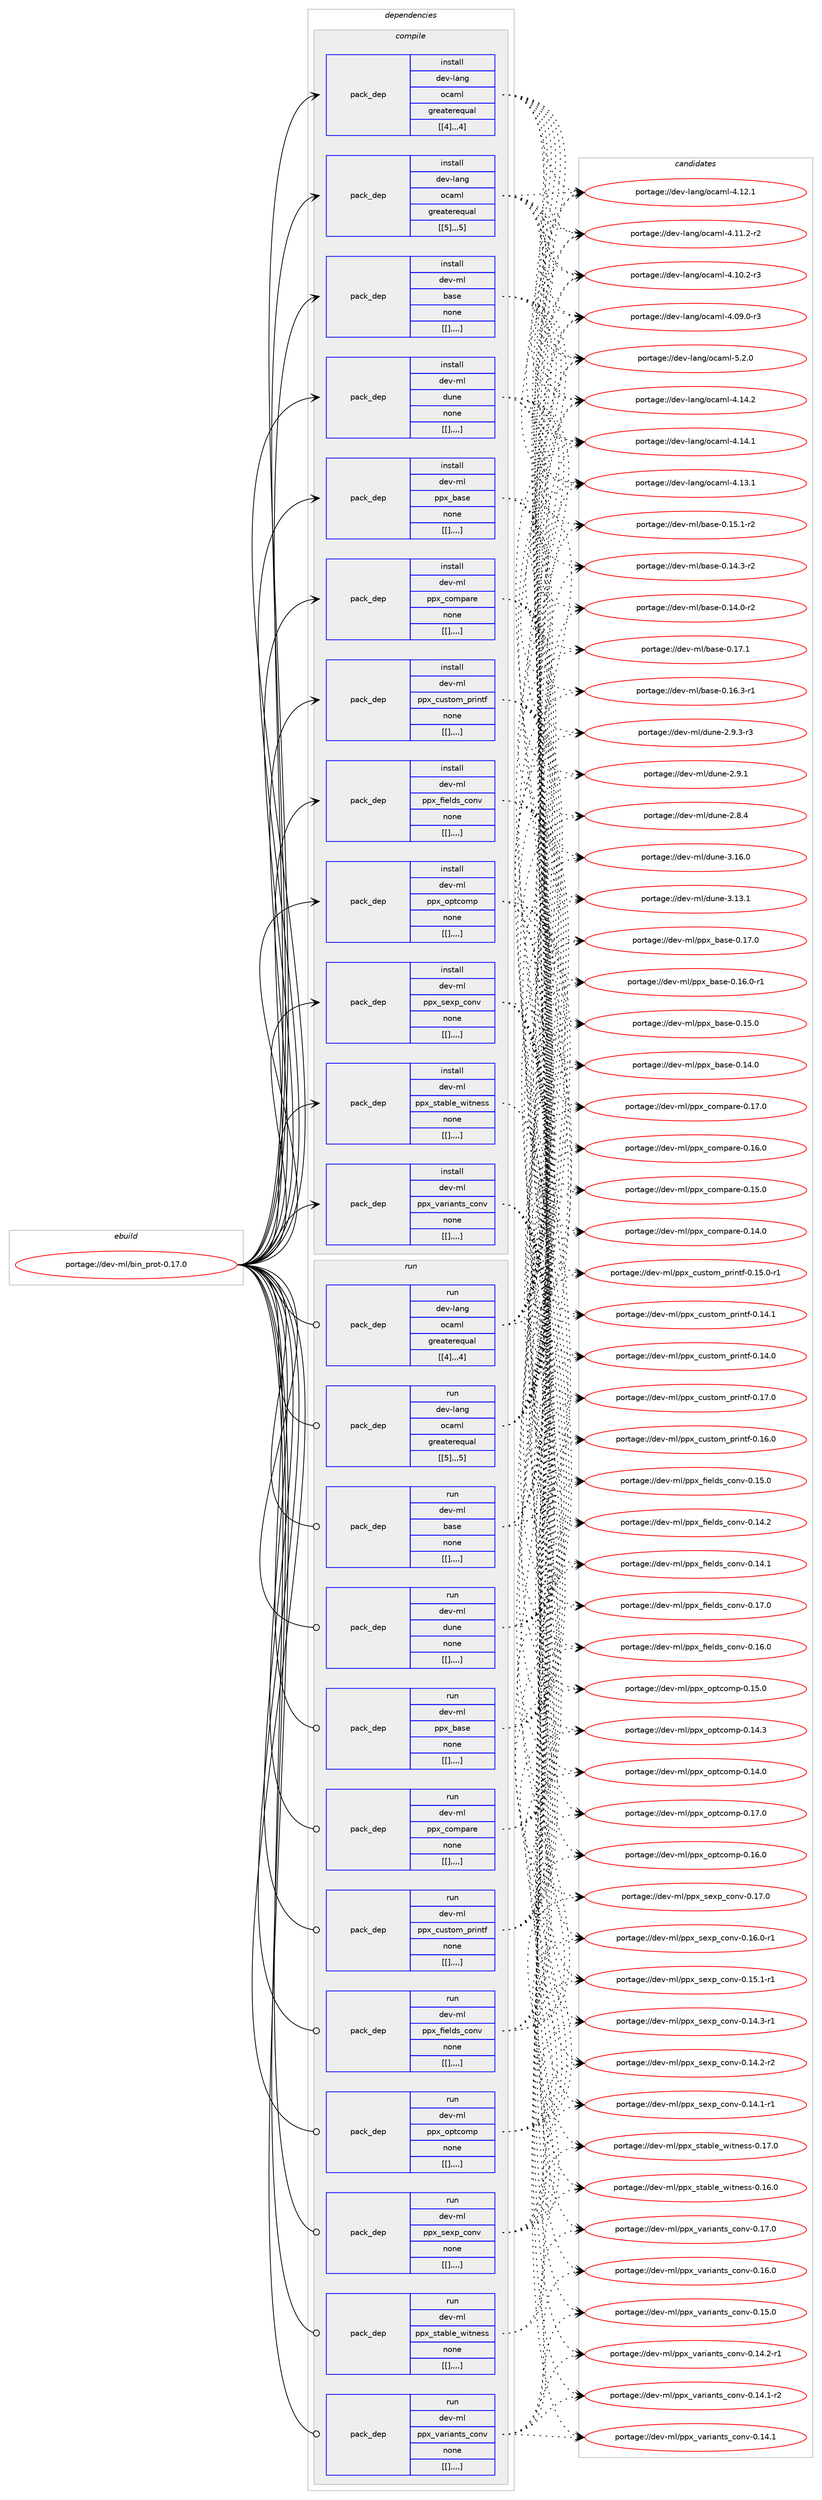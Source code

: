 digraph prolog {

# *************
# Graph options
# *************

newrank=true;
concentrate=true;
compound=true;
graph [rankdir=LR,fontname=Helvetica,fontsize=10,ranksep=1.5];#, ranksep=2.5, nodesep=0.2];
edge  [arrowhead=vee];
node  [fontname=Helvetica,fontsize=10];

# **********
# The ebuild
# **********

subgraph cluster_leftcol {
color=gray;
label=<<i>ebuild</i>>;
id [label="portage://dev-ml/bin_prot-0.17.0", color=red, width=4, href="../dev-ml/bin_prot-0.17.0.svg"];
}

# ****************
# The dependencies
# ****************

subgraph cluster_midcol {
color=gray;
label=<<i>dependencies</i>>;
subgraph cluster_compile {
fillcolor="#eeeeee";
style=filled;
label=<<i>compile</i>>;
subgraph pack87660 {
dependency118560 [label=<<TABLE BORDER="0" CELLBORDER="1" CELLSPACING="0" CELLPADDING="4" WIDTH="220"><TR><TD ROWSPAN="6" CELLPADDING="30">pack_dep</TD></TR><TR><TD WIDTH="110">install</TD></TR><TR><TD>dev-lang</TD></TR><TR><TD>ocaml</TD></TR><TR><TD>greaterequal</TD></TR><TR><TD>[[4],,,4]</TD></TR></TABLE>>, shape=none, color=blue];
}
id:e -> dependency118560:w [weight=20,style="solid",arrowhead="vee"];
subgraph pack87661 {
dependency118561 [label=<<TABLE BORDER="0" CELLBORDER="1" CELLSPACING="0" CELLPADDING="4" WIDTH="220"><TR><TD ROWSPAN="6" CELLPADDING="30">pack_dep</TD></TR><TR><TD WIDTH="110">install</TD></TR><TR><TD>dev-lang</TD></TR><TR><TD>ocaml</TD></TR><TR><TD>greaterequal</TD></TR><TR><TD>[[5],,,5]</TD></TR></TABLE>>, shape=none, color=blue];
}
id:e -> dependency118561:w [weight=20,style="solid",arrowhead="vee"];
subgraph pack87662 {
dependency118562 [label=<<TABLE BORDER="0" CELLBORDER="1" CELLSPACING="0" CELLPADDING="4" WIDTH="220"><TR><TD ROWSPAN="6" CELLPADDING="30">pack_dep</TD></TR><TR><TD WIDTH="110">install</TD></TR><TR><TD>dev-ml</TD></TR><TR><TD>base</TD></TR><TR><TD>none</TD></TR><TR><TD>[[],,,,]</TD></TR></TABLE>>, shape=none, color=blue];
}
id:e -> dependency118562:w [weight=20,style="solid",arrowhead="vee"];
subgraph pack87663 {
dependency118563 [label=<<TABLE BORDER="0" CELLBORDER="1" CELLSPACING="0" CELLPADDING="4" WIDTH="220"><TR><TD ROWSPAN="6" CELLPADDING="30">pack_dep</TD></TR><TR><TD WIDTH="110">install</TD></TR><TR><TD>dev-ml</TD></TR><TR><TD>dune</TD></TR><TR><TD>none</TD></TR><TR><TD>[[],,,,]</TD></TR></TABLE>>, shape=none, color=blue];
}
id:e -> dependency118563:w [weight=20,style="solid",arrowhead="vee"];
subgraph pack87664 {
dependency118564 [label=<<TABLE BORDER="0" CELLBORDER="1" CELLSPACING="0" CELLPADDING="4" WIDTH="220"><TR><TD ROWSPAN="6" CELLPADDING="30">pack_dep</TD></TR><TR><TD WIDTH="110">install</TD></TR><TR><TD>dev-ml</TD></TR><TR><TD>ppx_base</TD></TR><TR><TD>none</TD></TR><TR><TD>[[],,,,]</TD></TR></TABLE>>, shape=none, color=blue];
}
id:e -> dependency118564:w [weight=20,style="solid",arrowhead="vee"];
subgraph pack87665 {
dependency118565 [label=<<TABLE BORDER="0" CELLBORDER="1" CELLSPACING="0" CELLPADDING="4" WIDTH="220"><TR><TD ROWSPAN="6" CELLPADDING="30">pack_dep</TD></TR><TR><TD WIDTH="110">install</TD></TR><TR><TD>dev-ml</TD></TR><TR><TD>ppx_compare</TD></TR><TR><TD>none</TD></TR><TR><TD>[[],,,,]</TD></TR></TABLE>>, shape=none, color=blue];
}
id:e -> dependency118565:w [weight=20,style="solid",arrowhead="vee"];
subgraph pack87666 {
dependency118566 [label=<<TABLE BORDER="0" CELLBORDER="1" CELLSPACING="0" CELLPADDING="4" WIDTH="220"><TR><TD ROWSPAN="6" CELLPADDING="30">pack_dep</TD></TR><TR><TD WIDTH="110">install</TD></TR><TR><TD>dev-ml</TD></TR><TR><TD>ppx_custom_printf</TD></TR><TR><TD>none</TD></TR><TR><TD>[[],,,,]</TD></TR></TABLE>>, shape=none, color=blue];
}
id:e -> dependency118566:w [weight=20,style="solid",arrowhead="vee"];
subgraph pack87667 {
dependency118567 [label=<<TABLE BORDER="0" CELLBORDER="1" CELLSPACING="0" CELLPADDING="4" WIDTH="220"><TR><TD ROWSPAN="6" CELLPADDING="30">pack_dep</TD></TR><TR><TD WIDTH="110">install</TD></TR><TR><TD>dev-ml</TD></TR><TR><TD>ppx_fields_conv</TD></TR><TR><TD>none</TD></TR><TR><TD>[[],,,,]</TD></TR></TABLE>>, shape=none, color=blue];
}
id:e -> dependency118567:w [weight=20,style="solid",arrowhead="vee"];
subgraph pack87668 {
dependency118568 [label=<<TABLE BORDER="0" CELLBORDER="1" CELLSPACING="0" CELLPADDING="4" WIDTH="220"><TR><TD ROWSPAN="6" CELLPADDING="30">pack_dep</TD></TR><TR><TD WIDTH="110">install</TD></TR><TR><TD>dev-ml</TD></TR><TR><TD>ppx_optcomp</TD></TR><TR><TD>none</TD></TR><TR><TD>[[],,,,]</TD></TR></TABLE>>, shape=none, color=blue];
}
id:e -> dependency118568:w [weight=20,style="solid",arrowhead="vee"];
subgraph pack87669 {
dependency118569 [label=<<TABLE BORDER="0" CELLBORDER="1" CELLSPACING="0" CELLPADDING="4" WIDTH="220"><TR><TD ROWSPAN="6" CELLPADDING="30">pack_dep</TD></TR><TR><TD WIDTH="110">install</TD></TR><TR><TD>dev-ml</TD></TR><TR><TD>ppx_sexp_conv</TD></TR><TR><TD>none</TD></TR><TR><TD>[[],,,,]</TD></TR></TABLE>>, shape=none, color=blue];
}
id:e -> dependency118569:w [weight=20,style="solid",arrowhead="vee"];
subgraph pack87670 {
dependency118570 [label=<<TABLE BORDER="0" CELLBORDER="1" CELLSPACING="0" CELLPADDING="4" WIDTH="220"><TR><TD ROWSPAN="6" CELLPADDING="30">pack_dep</TD></TR><TR><TD WIDTH="110">install</TD></TR><TR><TD>dev-ml</TD></TR><TR><TD>ppx_stable_witness</TD></TR><TR><TD>none</TD></TR><TR><TD>[[],,,,]</TD></TR></TABLE>>, shape=none, color=blue];
}
id:e -> dependency118570:w [weight=20,style="solid",arrowhead="vee"];
subgraph pack87671 {
dependency118571 [label=<<TABLE BORDER="0" CELLBORDER="1" CELLSPACING="0" CELLPADDING="4" WIDTH="220"><TR><TD ROWSPAN="6" CELLPADDING="30">pack_dep</TD></TR><TR><TD WIDTH="110">install</TD></TR><TR><TD>dev-ml</TD></TR><TR><TD>ppx_variants_conv</TD></TR><TR><TD>none</TD></TR><TR><TD>[[],,,,]</TD></TR></TABLE>>, shape=none, color=blue];
}
id:e -> dependency118571:w [weight=20,style="solid",arrowhead="vee"];
}
subgraph cluster_compileandrun {
fillcolor="#eeeeee";
style=filled;
label=<<i>compile and run</i>>;
}
subgraph cluster_run {
fillcolor="#eeeeee";
style=filled;
label=<<i>run</i>>;
subgraph pack87672 {
dependency118572 [label=<<TABLE BORDER="0" CELLBORDER="1" CELLSPACING="0" CELLPADDING="4" WIDTH="220"><TR><TD ROWSPAN="6" CELLPADDING="30">pack_dep</TD></TR><TR><TD WIDTH="110">run</TD></TR><TR><TD>dev-lang</TD></TR><TR><TD>ocaml</TD></TR><TR><TD>greaterequal</TD></TR><TR><TD>[[4],,,4]</TD></TR></TABLE>>, shape=none, color=blue];
}
id:e -> dependency118572:w [weight=20,style="solid",arrowhead="odot"];
subgraph pack87673 {
dependency118573 [label=<<TABLE BORDER="0" CELLBORDER="1" CELLSPACING="0" CELLPADDING="4" WIDTH="220"><TR><TD ROWSPAN="6" CELLPADDING="30">pack_dep</TD></TR><TR><TD WIDTH="110">run</TD></TR><TR><TD>dev-lang</TD></TR><TR><TD>ocaml</TD></TR><TR><TD>greaterequal</TD></TR><TR><TD>[[5],,,5]</TD></TR></TABLE>>, shape=none, color=blue];
}
id:e -> dependency118573:w [weight=20,style="solid",arrowhead="odot"];
subgraph pack87674 {
dependency118574 [label=<<TABLE BORDER="0" CELLBORDER="1" CELLSPACING="0" CELLPADDING="4" WIDTH="220"><TR><TD ROWSPAN="6" CELLPADDING="30">pack_dep</TD></TR><TR><TD WIDTH="110">run</TD></TR><TR><TD>dev-ml</TD></TR><TR><TD>base</TD></TR><TR><TD>none</TD></TR><TR><TD>[[],,,,]</TD></TR></TABLE>>, shape=none, color=blue];
}
id:e -> dependency118574:w [weight=20,style="solid",arrowhead="odot"];
subgraph pack87675 {
dependency118575 [label=<<TABLE BORDER="0" CELLBORDER="1" CELLSPACING="0" CELLPADDING="4" WIDTH="220"><TR><TD ROWSPAN="6" CELLPADDING="30">pack_dep</TD></TR><TR><TD WIDTH="110">run</TD></TR><TR><TD>dev-ml</TD></TR><TR><TD>dune</TD></TR><TR><TD>none</TD></TR><TR><TD>[[],,,,]</TD></TR></TABLE>>, shape=none, color=blue];
}
id:e -> dependency118575:w [weight=20,style="solid",arrowhead="odot"];
subgraph pack87676 {
dependency118576 [label=<<TABLE BORDER="0" CELLBORDER="1" CELLSPACING="0" CELLPADDING="4" WIDTH="220"><TR><TD ROWSPAN="6" CELLPADDING="30">pack_dep</TD></TR><TR><TD WIDTH="110">run</TD></TR><TR><TD>dev-ml</TD></TR><TR><TD>ppx_base</TD></TR><TR><TD>none</TD></TR><TR><TD>[[],,,,]</TD></TR></TABLE>>, shape=none, color=blue];
}
id:e -> dependency118576:w [weight=20,style="solid",arrowhead="odot"];
subgraph pack87677 {
dependency118577 [label=<<TABLE BORDER="0" CELLBORDER="1" CELLSPACING="0" CELLPADDING="4" WIDTH="220"><TR><TD ROWSPAN="6" CELLPADDING="30">pack_dep</TD></TR><TR><TD WIDTH="110">run</TD></TR><TR><TD>dev-ml</TD></TR><TR><TD>ppx_compare</TD></TR><TR><TD>none</TD></TR><TR><TD>[[],,,,]</TD></TR></TABLE>>, shape=none, color=blue];
}
id:e -> dependency118577:w [weight=20,style="solid",arrowhead="odot"];
subgraph pack87678 {
dependency118578 [label=<<TABLE BORDER="0" CELLBORDER="1" CELLSPACING="0" CELLPADDING="4" WIDTH="220"><TR><TD ROWSPAN="6" CELLPADDING="30">pack_dep</TD></TR><TR><TD WIDTH="110">run</TD></TR><TR><TD>dev-ml</TD></TR><TR><TD>ppx_custom_printf</TD></TR><TR><TD>none</TD></TR><TR><TD>[[],,,,]</TD></TR></TABLE>>, shape=none, color=blue];
}
id:e -> dependency118578:w [weight=20,style="solid",arrowhead="odot"];
subgraph pack87679 {
dependency118579 [label=<<TABLE BORDER="0" CELLBORDER="1" CELLSPACING="0" CELLPADDING="4" WIDTH="220"><TR><TD ROWSPAN="6" CELLPADDING="30">pack_dep</TD></TR><TR><TD WIDTH="110">run</TD></TR><TR><TD>dev-ml</TD></TR><TR><TD>ppx_fields_conv</TD></TR><TR><TD>none</TD></TR><TR><TD>[[],,,,]</TD></TR></TABLE>>, shape=none, color=blue];
}
id:e -> dependency118579:w [weight=20,style="solid",arrowhead="odot"];
subgraph pack87680 {
dependency118580 [label=<<TABLE BORDER="0" CELLBORDER="1" CELLSPACING="0" CELLPADDING="4" WIDTH="220"><TR><TD ROWSPAN="6" CELLPADDING="30">pack_dep</TD></TR><TR><TD WIDTH="110">run</TD></TR><TR><TD>dev-ml</TD></TR><TR><TD>ppx_optcomp</TD></TR><TR><TD>none</TD></TR><TR><TD>[[],,,,]</TD></TR></TABLE>>, shape=none, color=blue];
}
id:e -> dependency118580:w [weight=20,style="solid",arrowhead="odot"];
subgraph pack87681 {
dependency118581 [label=<<TABLE BORDER="0" CELLBORDER="1" CELLSPACING="0" CELLPADDING="4" WIDTH="220"><TR><TD ROWSPAN="6" CELLPADDING="30">pack_dep</TD></TR><TR><TD WIDTH="110">run</TD></TR><TR><TD>dev-ml</TD></TR><TR><TD>ppx_sexp_conv</TD></TR><TR><TD>none</TD></TR><TR><TD>[[],,,,]</TD></TR></TABLE>>, shape=none, color=blue];
}
id:e -> dependency118581:w [weight=20,style="solid",arrowhead="odot"];
subgraph pack87682 {
dependency118582 [label=<<TABLE BORDER="0" CELLBORDER="1" CELLSPACING="0" CELLPADDING="4" WIDTH="220"><TR><TD ROWSPAN="6" CELLPADDING="30">pack_dep</TD></TR><TR><TD WIDTH="110">run</TD></TR><TR><TD>dev-ml</TD></TR><TR><TD>ppx_stable_witness</TD></TR><TR><TD>none</TD></TR><TR><TD>[[],,,,]</TD></TR></TABLE>>, shape=none, color=blue];
}
id:e -> dependency118582:w [weight=20,style="solid",arrowhead="odot"];
subgraph pack87683 {
dependency118583 [label=<<TABLE BORDER="0" CELLBORDER="1" CELLSPACING="0" CELLPADDING="4" WIDTH="220"><TR><TD ROWSPAN="6" CELLPADDING="30">pack_dep</TD></TR><TR><TD WIDTH="110">run</TD></TR><TR><TD>dev-ml</TD></TR><TR><TD>ppx_variants_conv</TD></TR><TR><TD>none</TD></TR><TR><TD>[[],,,,]</TD></TR></TABLE>>, shape=none, color=blue];
}
id:e -> dependency118583:w [weight=20,style="solid",arrowhead="odot"];
}
}

# **************
# The candidates
# **************

subgraph cluster_choices {
rank=same;
color=gray;
label=<<i>candidates</i>>;

subgraph choice87660 {
color=black;
nodesep=1;
choice1001011184510897110103471119997109108455346504648 [label="portage://dev-lang/ocaml-5.2.0", color=red, width=4,href="../dev-lang/ocaml-5.2.0.svg"];
choice100101118451089711010347111999710910845524649524650 [label="portage://dev-lang/ocaml-4.14.2", color=red, width=4,href="../dev-lang/ocaml-4.14.2.svg"];
choice100101118451089711010347111999710910845524649524649 [label="portage://dev-lang/ocaml-4.14.1", color=red, width=4,href="../dev-lang/ocaml-4.14.1.svg"];
choice100101118451089711010347111999710910845524649514649 [label="portage://dev-lang/ocaml-4.13.1", color=red, width=4,href="../dev-lang/ocaml-4.13.1.svg"];
choice100101118451089711010347111999710910845524649504649 [label="portage://dev-lang/ocaml-4.12.1", color=red, width=4,href="../dev-lang/ocaml-4.12.1.svg"];
choice1001011184510897110103471119997109108455246494946504511450 [label="portage://dev-lang/ocaml-4.11.2-r2", color=red, width=4,href="../dev-lang/ocaml-4.11.2-r2.svg"];
choice1001011184510897110103471119997109108455246494846504511451 [label="portage://dev-lang/ocaml-4.10.2-r3", color=red, width=4,href="../dev-lang/ocaml-4.10.2-r3.svg"];
choice1001011184510897110103471119997109108455246485746484511451 [label="portage://dev-lang/ocaml-4.09.0-r3", color=red, width=4,href="../dev-lang/ocaml-4.09.0-r3.svg"];
dependency118560:e -> choice1001011184510897110103471119997109108455346504648:w [style=dotted,weight="100"];
dependency118560:e -> choice100101118451089711010347111999710910845524649524650:w [style=dotted,weight="100"];
dependency118560:e -> choice100101118451089711010347111999710910845524649524649:w [style=dotted,weight="100"];
dependency118560:e -> choice100101118451089711010347111999710910845524649514649:w [style=dotted,weight="100"];
dependency118560:e -> choice100101118451089711010347111999710910845524649504649:w [style=dotted,weight="100"];
dependency118560:e -> choice1001011184510897110103471119997109108455246494946504511450:w [style=dotted,weight="100"];
dependency118560:e -> choice1001011184510897110103471119997109108455246494846504511451:w [style=dotted,weight="100"];
dependency118560:e -> choice1001011184510897110103471119997109108455246485746484511451:w [style=dotted,weight="100"];
}
subgraph choice87661 {
color=black;
nodesep=1;
choice1001011184510897110103471119997109108455346504648 [label="portage://dev-lang/ocaml-5.2.0", color=red, width=4,href="../dev-lang/ocaml-5.2.0.svg"];
choice100101118451089711010347111999710910845524649524650 [label="portage://dev-lang/ocaml-4.14.2", color=red, width=4,href="../dev-lang/ocaml-4.14.2.svg"];
choice100101118451089711010347111999710910845524649524649 [label="portage://dev-lang/ocaml-4.14.1", color=red, width=4,href="../dev-lang/ocaml-4.14.1.svg"];
choice100101118451089711010347111999710910845524649514649 [label="portage://dev-lang/ocaml-4.13.1", color=red, width=4,href="../dev-lang/ocaml-4.13.1.svg"];
choice100101118451089711010347111999710910845524649504649 [label="portage://dev-lang/ocaml-4.12.1", color=red, width=4,href="../dev-lang/ocaml-4.12.1.svg"];
choice1001011184510897110103471119997109108455246494946504511450 [label="portage://dev-lang/ocaml-4.11.2-r2", color=red, width=4,href="../dev-lang/ocaml-4.11.2-r2.svg"];
choice1001011184510897110103471119997109108455246494846504511451 [label="portage://dev-lang/ocaml-4.10.2-r3", color=red, width=4,href="../dev-lang/ocaml-4.10.2-r3.svg"];
choice1001011184510897110103471119997109108455246485746484511451 [label="portage://dev-lang/ocaml-4.09.0-r3", color=red, width=4,href="../dev-lang/ocaml-4.09.0-r3.svg"];
dependency118561:e -> choice1001011184510897110103471119997109108455346504648:w [style=dotted,weight="100"];
dependency118561:e -> choice100101118451089711010347111999710910845524649524650:w [style=dotted,weight="100"];
dependency118561:e -> choice100101118451089711010347111999710910845524649524649:w [style=dotted,weight="100"];
dependency118561:e -> choice100101118451089711010347111999710910845524649514649:w [style=dotted,weight="100"];
dependency118561:e -> choice100101118451089711010347111999710910845524649504649:w [style=dotted,weight="100"];
dependency118561:e -> choice1001011184510897110103471119997109108455246494946504511450:w [style=dotted,weight="100"];
dependency118561:e -> choice1001011184510897110103471119997109108455246494846504511451:w [style=dotted,weight="100"];
dependency118561:e -> choice1001011184510897110103471119997109108455246485746484511451:w [style=dotted,weight="100"];
}
subgraph choice87662 {
color=black;
nodesep=1;
choice1001011184510910847989711510145484649554649 [label="portage://dev-ml/base-0.17.1", color=red, width=4,href="../dev-ml/base-0.17.1.svg"];
choice10010111845109108479897115101454846495446514511449 [label="portage://dev-ml/base-0.16.3-r1", color=red, width=4,href="../dev-ml/base-0.16.3-r1.svg"];
choice10010111845109108479897115101454846495346494511450 [label="portage://dev-ml/base-0.15.1-r2", color=red, width=4,href="../dev-ml/base-0.15.1-r2.svg"];
choice10010111845109108479897115101454846495246514511450 [label="portage://dev-ml/base-0.14.3-r2", color=red, width=4,href="../dev-ml/base-0.14.3-r2.svg"];
choice10010111845109108479897115101454846495246484511450 [label="portage://dev-ml/base-0.14.0-r2", color=red, width=4,href="../dev-ml/base-0.14.0-r2.svg"];
dependency118562:e -> choice1001011184510910847989711510145484649554649:w [style=dotted,weight="100"];
dependency118562:e -> choice10010111845109108479897115101454846495446514511449:w [style=dotted,weight="100"];
dependency118562:e -> choice10010111845109108479897115101454846495346494511450:w [style=dotted,weight="100"];
dependency118562:e -> choice10010111845109108479897115101454846495246514511450:w [style=dotted,weight="100"];
dependency118562:e -> choice10010111845109108479897115101454846495246484511450:w [style=dotted,weight="100"];
}
subgraph choice87663 {
color=black;
nodesep=1;
choice100101118451091084710011711010145514649544648 [label="portage://dev-ml/dune-3.16.0", color=red, width=4,href="../dev-ml/dune-3.16.0.svg"];
choice100101118451091084710011711010145514649514649 [label="portage://dev-ml/dune-3.13.1", color=red, width=4,href="../dev-ml/dune-3.13.1.svg"];
choice10010111845109108471001171101014550465746514511451 [label="portage://dev-ml/dune-2.9.3-r3", color=red, width=4,href="../dev-ml/dune-2.9.3-r3.svg"];
choice1001011184510910847100117110101455046574649 [label="portage://dev-ml/dune-2.9.1", color=red, width=4,href="../dev-ml/dune-2.9.1.svg"];
choice1001011184510910847100117110101455046564652 [label="portage://dev-ml/dune-2.8.4", color=red, width=4,href="../dev-ml/dune-2.8.4.svg"];
dependency118563:e -> choice100101118451091084710011711010145514649544648:w [style=dotted,weight="100"];
dependency118563:e -> choice100101118451091084710011711010145514649514649:w [style=dotted,weight="100"];
dependency118563:e -> choice10010111845109108471001171101014550465746514511451:w [style=dotted,weight="100"];
dependency118563:e -> choice1001011184510910847100117110101455046574649:w [style=dotted,weight="100"];
dependency118563:e -> choice1001011184510910847100117110101455046564652:w [style=dotted,weight="100"];
}
subgraph choice87664 {
color=black;
nodesep=1;
choice100101118451091084711211212095989711510145484649554648 [label="portage://dev-ml/ppx_base-0.17.0", color=red, width=4,href="../dev-ml/ppx_base-0.17.0.svg"];
choice1001011184510910847112112120959897115101454846495446484511449 [label="portage://dev-ml/ppx_base-0.16.0-r1", color=red, width=4,href="../dev-ml/ppx_base-0.16.0-r1.svg"];
choice100101118451091084711211212095989711510145484649534648 [label="portage://dev-ml/ppx_base-0.15.0", color=red, width=4,href="../dev-ml/ppx_base-0.15.0.svg"];
choice100101118451091084711211212095989711510145484649524648 [label="portage://dev-ml/ppx_base-0.14.0", color=red, width=4,href="../dev-ml/ppx_base-0.14.0.svg"];
dependency118564:e -> choice100101118451091084711211212095989711510145484649554648:w [style=dotted,weight="100"];
dependency118564:e -> choice1001011184510910847112112120959897115101454846495446484511449:w [style=dotted,weight="100"];
dependency118564:e -> choice100101118451091084711211212095989711510145484649534648:w [style=dotted,weight="100"];
dependency118564:e -> choice100101118451091084711211212095989711510145484649524648:w [style=dotted,weight="100"];
}
subgraph choice87665 {
color=black;
nodesep=1;
choice100101118451091084711211212095991111091129711410145484649554648 [label="portage://dev-ml/ppx_compare-0.17.0", color=red, width=4,href="../dev-ml/ppx_compare-0.17.0.svg"];
choice100101118451091084711211212095991111091129711410145484649544648 [label="portage://dev-ml/ppx_compare-0.16.0", color=red, width=4,href="../dev-ml/ppx_compare-0.16.0.svg"];
choice100101118451091084711211212095991111091129711410145484649534648 [label="portage://dev-ml/ppx_compare-0.15.0", color=red, width=4,href="../dev-ml/ppx_compare-0.15.0.svg"];
choice100101118451091084711211212095991111091129711410145484649524648 [label="portage://dev-ml/ppx_compare-0.14.0", color=red, width=4,href="../dev-ml/ppx_compare-0.14.0.svg"];
dependency118565:e -> choice100101118451091084711211212095991111091129711410145484649554648:w [style=dotted,weight="100"];
dependency118565:e -> choice100101118451091084711211212095991111091129711410145484649544648:w [style=dotted,weight="100"];
dependency118565:e -> choice100101118451091084711211212095991111091129711410145484649534648:w [style=dotted,weight="100"];
dependency118565:e -> choice100101118451091084711211212095991111091129711410145484649524648:w [style=dotted,weight="100"];
}
subgraph choice87666 {
color=black;
nodesep=1;
choice100101118451091084711211212095991171151161111099511211410511011610245484649554648 [label="portage://dev-ml/ppx_custom_printf-0.17.0", color=red, width=4,href="../dev-ml/ppx_custom_printf-0.17.0.svg"];
choice100101118451091084711211212095991171151161111099511211410511011610245484649544648 [label="portage://dev-ml/ppx_custom_printf-0.16.0", color=red, width=4,href="../dev-ml/ppx_custom_printf-0.16.0.svg"];
choice1001011184510910847112112120959911711511611110995112114105110116102454846495346484511449 [label="portage://dev-ml/ppx_custom_printf-0.15.0-r1", color=red, width=4,href="../dev-ml/ppx_custom_printf-0.15.0-r1.svg"];
choice100101118451091084711211212095991171151161111099511211410511011610245484649524649 [label="portage://dev-ml/ppx_custom_printf-0.14.1", color=red, width=4,href="../dev-ml/ppx_custom_printf-0.14.1.svg"];
choice100101118451091084711211212095991171151161111099511211410511011610245484649524648 [label="portage://dev-ml/ppx_custom_printf-0.14.0", color=red, width=4,href="../dev-ml/ppx_custom_printf-0.14.0.svg"];
dependency118566:e -> choice100101118451091084711211212095991171151161111099511211410511011610245484649554648:w [style=dotted,weight="100"];
dependency118566:e -> choice100101118451091084711211212095991171151161111099511211410511011610245484649544648:w [style=dotted,weight="100"];
dependency118566:e -> choice1001011184510910847112112120959911711511611110995112114105110116102454846495346484511449:w [style=dotted,weight="100"];
dependency118566:e -> choice100101118451091084711211212095991171151161111099511211410511011610245484649524649:w [style=dotted,weight="100"];
dependency118566:e -> choice100101118451091084711211212095991171151161111099511211410511011610245484649524648:w [style=dotted,weight="100"];
}
subgraph choice87667 {
color=black;
nodesep=1;
choice100101118451091084711211212095102105101108100115959911111011845484649554648 [label="portage://dev-ml/ppx_fields_conv-0.17.0", color=red, width=4,href="../dev-ml/ppx_fields_conv-0.17.0.svg"];
choice100101118451091084711211212095102105101108100115959911111011845484649544648 [label="portage://dev-ml/ppx_fields_conv-0.16.0", color=red, width=4,href="../dev-ml/ppx_fields_conv-0.16.0.svg"];
choice100101118451091084711211212095102105101108100115959911111011845484649534648 [label="portage://dev-ml/ppx_fields_conv-0.15.0", color=red, width=4,href="../dev-ml/ppx_fields_conv-0.15.0.svg"];
choice100101118451091084711211212095102105101108100115959911111011845484649524650 [label="portage://dev-ml/ppx_fields_conv-0.14.2", color=red, width=4,href="../dev-ml/ppx_fields_conv-0.14.2.svg"];
choice100101118451091084711211212095102105101108100115959911111011845484649524649 [label="portage://dev-ml/ppx_fields_conv-0.14.1", color=red, width=4,href="../dev-ml/ppx_fields_conv-0.14.1.svg"];
dependency118567:e -> choice100101118451091084711211212095102105101108100115959911111011845484649554648:w [style=dotted,weight="100"];
dependency118567:e -> choice100101118451091084711211212095102105101108100115959911111011845484649544648:w [style=dotted,weight="100"];
dependency118567:e -> choice100101118451091084711211212095102105101108100115959911111011845484649534648:w [style=dotted,weight="100"];
dependency118567:e -> choice100101118451091084711211212095102105101108100115959911111011845484649524650:w [style=dotted,weight="100"];
dependency118567:e -> choice100101118451091084711211212095102105101108100115959911111011845484649524649:w [style=dotted,weight="100"];
}
subgraph choice87668 {
color=black;
nodesep=1;
choice1001011184510910847112112120951111121169911110911245484649554648 [label="portage://dev-ml/ppx_optcomp-0.17.0", color=red, width=4,href="../dev-ml/ppx_optcomp-0.17.0.svg"];
choice1001011184510910847112112120951111121169911110911245484649544648 [label="portage://dev-ml/ppx_optcomp-0.16.0", color=red, width=4,href="../dev-ml/ppx_optcomp-0.16.0.svg"];
choice1001011184510910847112112120951111121169911110911245484649534648 [label="portage://dev-ml/ppx_optcomp-0.15.0", color=red, width=4,href="../dev-ml/ppx_optcomp-0.15.0.svg"];
choice1001011184510910847112112120951111121169911110911245484649524651 [label="portage://dev-ml/ppx_optcomp-0.14.3", color=red, width=4,href="../dev-ml/ppx_optcomp-0.14.3.svg"];
choice1001011184510910847112112120951111121169911110911245484649524648 [label="portage://dev-ml/ppx_optcomp-0.14.0", color=red, width=4,href="../dev-ml/ppx_optcomp-0.14.0.svg"];
dependency118568:e -> choice1001011184510910847112112120951111121169911110911245484649554648:w [style=dotted,weight="100"];
dependency118568:e -> choice1001011184510910847112112120951111121169911110911245484649544648:w [style=dotted,weight="100"];
dependency118568:e -> choice1001011184510910847112112120951111121169911110911245484649534648:w [style=dotted,weight="100"];
dependency118568:e -> choice1001011184510910847112112120951111121169911110911245484649524651:w [style=dotted,weight="100"];
dependency118568:e -> choice1001011184510910847112112120951111121169911110911245484649524648:w [style=dotted,weight="100"];
}
subgraph choice87669 {
color=black;
nodesep=1;
choice100101118451091084711211212095115101120112959911111011845484649554648 [label="portage://dev-ml/ppx_sexp_conv-0.17.0", color=red, width=4,href="../dev-ml/ppx_sexp_conv-0.17.0.svg"];
choice1001011184510910847112112120951151011201129599111110118454846495446484511449 [label="portage://dev-ml/ppx_sexp_conv-0.16.0-r1", color=red, width=4,href="../dev-ml/ppx_sexp_conv-0.16.0-r1.svg"];
choice1001011184510910847112112120951151011201129599111110118454846495346494511449 [label="portage://dev-ml/ppx_sexp_conv-0.15.1-r1", color=red, width=4,href="../dev-ml/ppx_sexp_conv-0.15.1-r1.svg"];
choice1001011184510910847112112120951151011201129599111110118454846495246514511449 [label="portage://dev-ml/ppx_sexp_conv-0.14.3-r1", color=red, width=4,href="../dev-ml/ppx_sexp_conv-0.14.3-r1.svg"];
choice1001011184510910847112112120951151011201129599111110118454846495246504511450 [label="portage://dev-ml/ppx_sexp_conv-0.14.2-r2", color=red, width=4,href="../dev-ml/ppx_sexp_conv-0.14.2-r2.svg"];
choice1001011184510910847112112120951151011201129599111110118454846495246494511449 [label="portage://dev-ml/ppx_sexp_conv-0.14.1-r1", color=red, width=4,href="../dev-ml/ppx_sexp_conv-0.14.1-r1.svg"];
dependency118569:e -> choice100101118451091084711211212095115101120112959911111011845484649554648:w [style=dotted,weight="100"];
dependency118569:e -> choice1001011184510910847112112120951151011201129599111110118454846495446484511449:w [style=dotted,weight="100"];
dependency118569:e -> choice1001011184510910847112112120951151011201129599111110118454846495346494511449:w [style=dotted,weight="100"];
dependency118569:e -> choice1001011184510910847112112120951151011201129599111110118454846495246514511449:w [style=dotted,weight="100"];
dependency118569:e -> choice1001011184510910847112112120951151011201129599111110118454846495246504511450:w [style=dotted,weight="100"];
dependency118569:e -> choice1001011184510910847112112120951151011201129599111110118454846495246494511449:w [style=dotted,weight="100"];
}
subgraph choice87670 {
color=black;
nodesep=1;
choice10010111845109108471121121209511511697981081019511910511611010111511545484649554648 [label="portage://dev-ml/ppx_stable_witness-0.17.0", color=red, width=4,href="../dev-ml/ppx_stable_witness-0.17.0.svg"];
choice10010111845109108471121121209511511697981081019511910511611010111511545484649544648 [label="portage://dev-ml/ppx_stable_witness-0.16.0", color=red, width=4,href="../dev-ml/ppx_stable_witness-0.16.0.svg"];
dependency118570:e -> choice10010111845109108471121121209511511697981081019511910511611010111511545484649554648:w [style=dotted,weight="100"];
dependency118570:e -> choice10010111845109108471121121209511511697981081019511910511611010111511545484649544648:w [style=dotted,weight="100"];
}
subgraph choice87671 {
color=black;
nodesep=1;
choice1001011184510910847112112120951189711410597110116115959911111011845484649554648 [label="portage://dev-ml/ppx_variants_conv-0.17.0", color=red, width=4,href="../dev-ml/ppx_variants_conv-0.17.0.svg"];
choice1001011184510910847112112120951189711410597110116115959911111011845484649544648 [label="portage://dev-ml/ppx_variants_conv-0.16.0", color=red, width=4,href="../dev-ml/ppx_variants_conv-0.16.0.svg"];
choice1001011184510910847112112120951189711410597110116115959911111011845484649534648 [label="portage://dev-ml/ppx_variants_conv-0.15.0", color=red, width=4,href="../dev-ml/ppx_variants_conv-0.15.0.svg"];
choice10010111845109108471121121209511897114105971101161159599111110118454846495246504511449 [label="portage://dev-ml/ppx_variants_conv-0.14.2-r1", color=red, width=4,href="../dev-ml/ppx_variants_conv-0.14.2-r1.svg"];
choice10010111845109108471121121209511897114105971101161159599111110118454846495246494511450 [label="portage://dev-ml/ppx_variants_conv-0.14.1-r2", color=red, width=4,href="../dev-ml/ppx_variants_conv-0.14.1-r2.svg"];
choice1001011184510910847112112120951189711410597110116115959911111011845484649524649 [label="portage://dev-ml/ppx_variants_conv-0.14.1", color=red, width=4,href="../dev-ml/ppx_variants_conv-0.14.1.svg"];
dependency118571:e -> choice1001011184510910847112112120951189711410597110116115959911111011845484649554648:w [style=dotted,weight="100"];
dependency118571:e -> choice1001011184510910847112112120951189711410597110116115959911111011845484649544648:w [style=dotted,weight="100"];
dependency118571:e -> choice1001011184510910847112112120951189711410597110116115959911111011845484649534648:w [style=dotted,weight="100"];
dependency118571:e -> choice10010111845109108471121121209511897114105971101161159599111110118454846495246504511449:w [style=dotted,weight="100"];
dependency118571:e -> choice10010111845109108471121121209511897114105971101161159599111110118454846495246494511450:w [style=dotted,weight="100"];
dependency118571:e -> choice1001011184510910847112112120951189711410597110116115959911111011845484649524649:w [style=dotted,weight="100"];
}
subgraph choice87672 {
color=black;
nodesep=1;
choice1001011184510897110103471119997109108455346504648 [label="portage://dev-lang/ocaml-5.2.0", color=red, width=4,href="../dev-lang/ocaml-5.2.0.svg"];
choice100101118451089711010347111999710910845524649524650 [label="portage://dev-lang/ocaml-4.14.2", color=red, width=4,href="../dev-lang/ocaml-4.14.2.svg"];
choice100101118451089711010347111999710910845524649524649 [label="portage://dev-lang/ocaml-4.14.1", color=red, width=4,href="../dev-lang/ocaml-4.14.1.svg"];
choice100101118451089711010347111999710910845524649514649 [label="portage://dev-lang/ocaml-4.13.1", color=red, width=4,href="../dev-lang/ocaml-4.13.1.svg"];
choice100101118451089711010347111999710910845524649504649 [label="portage://dev-lang/ocaml-4.12.1", color=red, width=4,href="../dev-lang/ocaml-4.12.1.svg"];
choice1001011184510897110103471119997109108455246494946504511450 [label="portage://dev-lang/ocaml-4.11.2-r2", color=red, width=4,href="../dev-lang/ocaml-4.11.2-r2.svg"];
choice1001011184510897110103471119997109108455246494846504511451 [label="portage://dev-lang/ocaml-4.10.2-r3", color=red, width=4,href="../dev-lang/ocaml-4.10.2-r3.svg"];
choice1001011184510897110103471119997109108455246485746484511451 [label="portage://dev-lang/ocaml-4.09.0-r3", color=red, width=4,href="../dev-lang/ocaml-4.09.0-r3.svg"];
dependency118572:e -> choice1001011184510897110103471119997109108455346504648:w [style=dotted,weight="100"];
dependency118572:e -> choice100101118451089711010347111999710910845524649524650:w [style=dotted,weight="100"];
dependency118572:e -> choice100101118451089711010347111999710910845524649524649:w [style=dotted,weight="100"];
dependency118572:e -> choice100101118451089711010347111999710910845524649514649:w [style=dotted,weight="100"];
dependency118572:e -> choice100101118451089711010347111999710910845524649504649:w [style=dotted,weight="100"];
dependency118572:e -> choice1001011184510897110103471119997109108455246494946504511450:w [style=dotted,weight="100"];
dependency118572:e -> choice1001011184510897110103471119997109108455246494846504511451:w [style=dotted,weight="100"];
dependency118572:e -> choice1001011184510897110103471119997109108455246485746484511451:w [style=dotted,weight="100"];
}
subgraph choice87673 {
color=black;
nodesep=1;
choice1001011184510897110103471119997109108455346504648 [label="portage://dev-lang/ocaml-5.2.0", color=red, width=4,href="../dev-lang/ocaml-5.2.0.svg"];
choice100101118451089711010347111999710910845524649524650 [label="portage://dev-lang/ocaml-4.14.2", color=red, width=4,href="../dev-lang/ocaml-4.14.2.svg"];
choice100101118451089711010347111999710910845524649524649 [label="portage://dev-lang/ocaml-4.14.1", color=red, width=4,href="../dev-lang/ocaml-4.14.1.svg"];
choice100101118451089711010347111999710910845524649514649 [label="portage://dev-lang/ocaml-4.13.1", color=red, width=4,href="../dev-lang/ocaml-4.13.1.svg"];
choice100101118451089711010347111999710910845524649504649 [label="portage://dev-lang/ocaml-4.12.1", color=red, width=4,href="../dev-lang/ocaml-4.12.1.svg"];
choice1001011184510897110103471119997109108455246494946504511450 [label="portage://dev-lang/ocaml-4.11.2-r2", color=red, width=4,href="../dev-lang/ocaml-4.11.2-r2.svg"];
choice1001011184510897110103471119997109108455246494846504511451 [label="portage://dev-lang/ocaml-4.10.2-r3", color=red, width=4,href="../dev-lang/ocaml-4.10.2-r3.svg"];
choice1001011184510897110103471119997109108455246485746484511451 [label="portage://dev-lang/ocaml-4.09.0-r3", color=red, width=4,href="../dev-lang/ocaml-4.09.0-r3.svg"];
dependency118573:e -> choice1001011184510897110103471119997109108455346504648:w [style=dotted,weight="100"];
dependency118573:e -> choice100101118451089711010347111999710910845524649524650:w [style=dotted,weight="100"];
dependency118573:e -> choice100101118451089711010347111999710910845524649524649:w [style=dotted,weight="100"];
dependency118573:e -> choice100101118451089711010347111999710910845524649514649:w [style=dotted,weight="100"];
dependency118573:e -> choice100101118451089711010347111999710910845524649504649:w [style=dotted,weight="100"];
dependency118573:e -> choice1001011184510897110103471119997109108455246494946504511450:w [style=dotted,weight="100"];
dependency118573:e -> choice1001011184510897110103471119997109108455246494846504511451:w [style=dotted,weight="100"];
dependency118573:e -> choice1001011184510897110103471119997109108455246485746484511451:w [style=dotted,weight="100"];
}
subgraph choice87674 {
color=black;
nodesep=1;
choice1001011184510910847989711510145484649554649 [label="portage://dev-ml/base-0.17.1", color=red, width=4,href="../dev-ml/base-0.17.1.svg"];
choice10010111845109108479897115101454846495446514511449 [label="portage://dev-ml/base-0.16.3-r1", color=red, width=4,href="../dev-ml/base-0.16.3-r1.svg"];
choice10010111845109108479897115101454846495346494511450 [label="portage://dev-ml/base-0.15.1-r2", color=red, width=4,href="../dev-ml/base-0.15.1-r2.svg"];
choice10010111845109108479897115101454846495246514511450 [label="portage://dev-ml/base-0.14.3-r2", color=red, width=4,href="../dev-ml/base-0.14.3-r2.svg"];
choice10010111845109108479897115101454846495246484511450 [label="portage://dev-ml/base-0.14.0-r2", color=red, width=4,href="../dev-ml/base-0.14.0-r2.svg"];
dependency118574:e -> choice1001011184510910847989711510145484649554649:w [style=dotted,weight="100"];
dependency118574:e -> choice10010111845109108479897115101454846495446514511449:w [style=dotted,weight="100"];
dependency118574:e -> choice10010111845109108479897115101454846495346494511450:w [style=dotted,weight="100"];
dependency118574:e -> choice10010111845109108479897115101454846495246514511450:w [style=dotted,weight="100"];
dependency118574:e -> choice10010111845109108479897115101454846495246484511450:w [style=dotted,weight="100"];
}
subgraph choice87675 {
color=black;
nodesep=1;
choice100101118451091084710011711010145514649544648 [label="portage://dev-ml/dune-3.16.0", color=red, width=4,href="../dev-ml/dune-3.16.0.svg"];
choice100101118451091084710011711010145514649514649 [label="portage://dev-ml/dune-3.13.1", color=red, width=4,href="../dev-ml/dune-3.13.1.svg"];
choice10010111845109108471001171101014550465746514511451 [label="portage://dev-ml/dune-2.9.3-r3", color=red, width=4,href="../dev-ml/dune-2.9.3-r3.svg"];
choice1001011184510910847100117110101455046574649 [label="portage://dev-ml/dune-2.9.1", color=red, width=4,href="../dev-ml/dune-2.9.1.svg"];
choice1001011184510910847100117110101455046564652 [label="portage://dev-ml/dune-2.8.4", color=red, width=4,href="../dev-ml/dune-2.8.4.svg"];
dependency118575:e -> choice100101118451091084710011711010145514649544648:w [style=dotted,weight="100"];
dependency118575:e -> choice100101118451091084710011711010145514649514649:w [style=dotted,weight="100"];
dependency118575:e -> choice10010111845109108471001171101014550465746514511451:w [style=dotted,weight="100"];
dependency118575:e -> choice1001011184510910847100117110101455046574649:w [style=dotted,weight="100"];
dependency118575:e -> choice1001011184510910847100117110101455046564652:w [style=dotted,weight="100"];
}
subgraph choice87676 {
color=black;
nodesep=1;
choice100101118451091084711211212095989711510145484649554648 [label="portage://dev-ml/ppx_base-0.17.0", color=red, width=4,href="../dev-ml/ppx_base-0.17.0.svg"];
choice1001011184510910847112112120959897115101454846495446484511449 [label="portage://dev-ml/ppx_base-0.16.0-r1", color=red, width=4,href="../dev-ml/ppx_base-0.16.0-r1.svg"];
choice100101118451091084711211212095989711510145484649534648 [label="portage://dev-ml/ppx_base-0.15.0", color=red, width=4,href="../dev-ml/ppx_base-0.15.0.svg"];
choice100101118451091084711211212095989711510145484649524648 [label="portage://dev-ml/ppx_base-0.14.0", color=red, width=4,href="../dev-ml/ppx_base-0.14.0.svg"];
dependency118576:e -> choice100101118451091084711211212095989711510145484649554648:w [style=dotted,weight="100"];
dependency118576:e -> choice1001011184510910847112112120959897115101454846495446484511449:w [style=dotted,weight="100"];
dependency118576:e -> choice100101118451091084711211212095989711510145484649534648:w [style=dotted,weight="100"];
dependency118576:e -> choice100101118451091084711211212095989711510145484649524648:w [style=dotted,weight="100"];
}
subgraph choice87677 {
color=black;
nodesep=1;
choice100101118451091084711211212095991111091129711410145484649554648 [label="portage://dev-ml/ppx_compare-0.17.0", color=red, width=4,href="../dev-ml/ppx_compare-0.17.0.svg"];
choice100101118451091084711211212095991111091129711410145484649544648 [label="portage://dev-ml/ppx_compare-0.16.0", color=red, width=4,href="../dev-ml/ppx_compare-0.16.0.svg"];
choice100101118451091084711211212095991111091129711410145484649534648 [label="portage://dev-ml/ppx_compare-0.15.0", color=red, width=4,href="../dev-ml/ppx_compare-0.15.0.svg"];
choice100101118451091084711211212095991111091129711410145484649524648 [label="portage://dev-ml/ppx_compare-0.14.0", color=red, width=4,href="../dev-ml/ppx_compare-0.14.0.svg"];
dependency118577:e -> choice100101118451091084711211212095991111091129711410145484649554648:w [style=dotted,weight="100"];
dependency118577:e -> choice100101118451091084711211212095991111091129711410145484649544648:w [style=dotted,weight="100"];
dependency118577:e -> choice100101118451091084711211212095991111091129711410145484649534648:w [style=dotted,weight="100"];
dependency118577:e -> choice100101118451091084711211212095991111091129711410145484649524648:w [style=dotted,weight="100"];
}
subgraph choice87678 {
color=black;
nodesep=1;
choice100101118451091084711211212095991171151161111099511211410511011610245484649554648 [label="portage://dev-ml/ppx_custom_printf-0.17.0", color=red, width=4,href="../dev-ml/ppx_custom_printf-0.17.0.svg"];
choice100101118451091084711211212095991171151161111099511211410511011610245484649544648 [label="portage://dev-ml/ppx_custom_printf-0.16.0", color=red, width=4,href="../dev-ml/ppx_custom_printf-0.16.0.svg"];
choice1001011184510910847112112120959911711511611110995112114105110116102454846495346484511449 [label="portage://dev-ml/ppx_custom_printf-0.15.0-r1", color=red, width=4,href="../dev-ml/ppx_custom_printf-0.15.0-r1.svg"];
choice100101118451091084711211212095991171151161111099511211410511011610245484649524649 [label="portage://dev-ml/ppx_custom_printf-0.14.1", color=red, width=4,href="../dev-ml/ppx_custom_printf-0.14.1.svg"];
choice100101118451091084711211212095991171151161111099511211410511011610245484649524648 [label="portage://dev-ml/ppx_custom_printf-0.14.0", color=red, width=4,href="../dev-ml/ppx_custom_printf-0.14.0.svg"];
dependency118578:e -> choice100101118451091084711211212095991171151161111099511211410511011610245484649554648:w [style=dotted,weight="100"];
dependency118578:e -> choice100101118451091084711211212095991171151161111099511211410511011610245484649544648:w [style=dotted,weight="100"];
dependency118578:e -> choice1001011184510910847112112120959911711511611110995112114105110116102454846495346484511449:w [style=dotted,weight="100"];
dependency118578:e -> choice100101118451091084711211212095991171151161111099511211410511011610245484649524649:w [style=dotted,weight="100"];
dependency118578:e -> choice100101118451091084711211212095991171151161111099511211410511011610245484649524648:w [style=dotted,weight="100"];
}
subgraph choice87679 {
color=black;
nodesep=1;
choice100101118451091084711211212095102105101108100115959911111011845484649554648 [label="portage://dev-ml/ppx_fields_conv-0.17.0", color=red, width=4,href="../dev-ml/ppx_fields_conv-0.17.0.svg"];
choice100101118451091084711211212095102105101108100115959911111011845484649544648 [label="portage://dev-ml/ppx_fields_conv-0.16.0", color=red, width=4,href="../dev-ml/ppx_fields_conv-0.16.0.svg"];
choice100101118451091084711211212095102105101108100115959911111011845484649534648 [label="portage://dev-ml/ppx_fields_conv-0.15.0", color=red, width=4,href="../dev-ml/ppx_fields_conv-0.15.0.svg"];
choice100101118451091084711211212095102105101108100115959911111011845484649524650 [label="portage://dev-ml/ppx_fields_conv-0.14.2", color=red, width=4,href="../dev-ml/ppx_fields_conv-0.14.2.svg"];
choice100101118451091084711211212095102105101108100115959911111011845484649524649 [label="portage://dev-ml/ppx_fields_conv-0.14.1", color=red, width=4,href="../dev-ml/ppx_fields_conv-0.14.1.svg"];
dependency118579:e -> choice100101118451091084711211212095102105101108100115959911111011845484649554648:w [style=dotted,weight="100"];
dependency118579:e -> choice100101118451091084711211212095102105101108100115959911111011845484649544648:w [style=dotted,weight="100"];
dependency118579:e -> choice100101118451091084711211212095102105101108100115959911111011845484649534648:w [style=dotted,weight="100"];
dependency118579:e -> choice100101118451091084711211212095102105101108100115959911111011845484649524650:w [style=dotted,weight="100"];
dependency118579:e -> choice100101118451091084711211212095102105101108100115959911111011845484649524649:w [style=dotted,weight="100"];
}
subgraph choice87680 {
color=black;
nodesep=1;
choice1001011184510910847112112120951111121169911110911245484649554648 [label="portage://dev-ml/ppx_optcomp-0.17.0", color=red, width=4,href="../dev-ml/ppx_optcomp-0.17.0.svg"];
choice1001011184510910847112112120951111121169911110911245484649544648 [label="portage://dev-ml/ppx_optcomp-0.16.0", color=red, width=4,href="../dev-ml/ppx_optcomp-0.16.0.svg"];
choice1001011184510910847112112120951111121169911110911245484649534648 [label="portage://dev-ml/ppx_optcomp-0.15.0", color=red, width=4,href="../dev-ml/ppx_optcomp-0.15.0.svg"];
choice1001011184510910847112112120951111121169911110911245484649524651 [label="portage://dev-ml/ppx_optcomp-0.14.3", color=red, width=4,href="../dev-ml/ppx_optcomp-0.14.3.svg"];
choice1001011184510910847112112120951111121169911110911245484649524648 [label="portage://dev-ml/ppx_optcomp-0.14.0", color=red, width=4,href="../dev-ml/ppx_optcomp-0.14.0.svg"];
dependency118580:e -> choice1001011184510910847112112120951111121169911110911245484649554648:w [style=dotted,weight="100"];
dependency118580:e -> choice1001011184510910847112112120951111121169911110911245484649544648:w [style=dotted,weight="100"];
dependency118580:e -> choice1001011184510910847112112120951111121169911110911245484649534648:w [style=dotted,weight="100"];
dependency118580:e -> choice1001011184510910847112112120951111121169911110911245484649524651:w [style=dotted,weight="100"];
dependency118580:e -> choice1001011184510910847112112120951111121169911110911245484649524648:w [style=dotted,weight="100"];
}
subgraph choice87681 {
color=black;
nodesep=1;
choice100101118451091084711211212095115101120112959911111011845484649554648 [label="portage://dev-ml/ppx_sexp_conv-0.17.0", color=red, width=4,href="../dev-ml/ppx_sexp_conv-0.17.0.svg"];
choice1001011184510910847112112120951151011201129599111110118454846495446484511449 [label="portage://dev-ml/ppx_sexp_conv-0.16.0-r1", color=red, width=4,href="../dev-ml/ppx_sexp_conv-0.16.0-r1.svg"];
choice1001011184510910847112112120951151011201129599111110118454846495346494511449 [label="portage://dev-ml/ppx_sexp_conv-0.15.1-r1", color=red, width=4,href="../dev-ml/ppx_sexp_conv-0.15.1-r1.svg"];
choice1001011184510910847112112120951151011201129599111110118454846495246514511449 [label="portage://dev-ml/ppx_sexp_conv-0.14.3-r1", color=red, width=4,href="../dev-ml/ppx_sexp_conv-0.14.3-r1.svg"];
choice1001011184510910847112112120951151011201129599111110118454846495246504511450 [label="portage://dev-ml/ppx_sexp_conv-0.14.2-r2", color=red, width=4,href="../dev-ml/ppx_sexp_conv-0.14.2-r2.svg"];
choice1001011184510910847112112120951151011201129599111110118454846495246494511449 [label="portage://dev-ml/ppx_sexp_conv-0.14.1-r1", color=red, width=4,href="../dev-ml/ppx_sexp_conv-0.14.1-r1.svg"];
dependency118581:e -> choice100101118451091084711211212095115101120112959911111011845484649554648:w [style=dotted,weight="100"];
dependency118581:e -> choice1001011184510910847112112120951151011201129599111110118454846495446484511449:w [style=dotted,weight="100"];
dependency118581:e -> choice1001011184510910847112112120951151011201129599111110118454846495346494511449:w [style=dotted,weight="100"];
dependency118581:e -> choice1001011184510910847112112120951151011201129599111110118454846495246514511449:w [style=dotted,weight="100"];
dependency118581:e -> choice1001011184510910847112112120951151011201129599111110118454846495246504511450:w [style=dotted,weight="100"];
dependency118581:e -> choice1001011184510910847112112120951151011201129599111110118454846495246494511449:w [style=dotted,weight="100"];
}
subgraph choice87682 {
color=black;
nodesep=1;
choice10010111845109108471121121209511511697981081019511910511611010111511545484649554648 [label="portage://dev-ml/ppx_stable_witness-0.17.0", color=red, width=4,href="../dev-ml/ppx_stable_witness-0.17.0.svg"];
choice10010111845109108471121121209511511697981081019511910511611010111511545484649544648 [label="portage://dev-ml/ppx_stable_witness-0.16.0", color=red, width=4,href="../dev-ml/ppx_stable_witness-0.16.0.svg"];
dependency118582:e -> choice10010111845109108471121121209511511697981081019511910511611010111511545484649554648:w [style=dotted,weight="100"];
dependency118582:e -> choice10010111845109108471121121209511511697981081019511910511611010111511545484649544648:w [style=dotted,weight="100"];
}
subgraph choice87683 {
color=black;
nodesep=1;
choice1001011184510910847112112120951189711410597110116115959911111011845484649554648 [label="portage://dev-ml/ppx_variants_conv-0.17.0", color=red, width=4,href="../dev-ml/ppx_variants_conv-0.17.0.svg"];
choice1001011184510910847112112120951189711410597110116115959911111011845484649544648 [label="portage://dev-ml/ppx_variants_conv-0.16.0", color=red, width=4,href="../dev-ml/ppx_variants_conv-0.16.0.svg"];
choice1001011184510910847112112120951189711410597110116115959911111011845484649534648 [label="portage://dev-ml/ppx_variants_conv-0.15.0", color=red, width=4,href="../dev-ml/ppx_variants_conv-0.15.0.svg"];
choice10010111845109108471121121209511897114105971101161159599111110118454846495246504511449 [label="portage://dev-ml/ppx_variants_conv-0.14.2-r1", color=red, width=4,href="../dev-ml/ppx_variants_conv-0.14.2-r1.svg"];
choice10010111845109108471121121209511897114105971101161159599111110118454846495246494511450 [label="portage://dev-ml/ppx_variants_conv-0.14.1-r2", color=red, width=4,href="../dev-ml/ppx_variants_conv-0.14.1-r2.svg"];
choice1001011184510910847112112120951189711410597110116115959911111011845484649524649 [label="portage://dev-ml/ppx_variants_conv-0.14.1", color=red, width=4,href="../dev-ml/ppx_variants_conv-0.14.1.svg"];
dependency118583:e -> choice1001011184510910847112112120951189711410597110116115959911111011845484649554648:w [style=dotted,weight="100"];
dependency118583:e -> choice1001011184510910847112112120951189711410597110116115959911111011845484649544648:w [style=dotted,weight="100"];
dependency118583:e -> choice1001011184510910847112112120951189711410597110116115959911111011845484649534648:w [style=dotted,weight="100"];
dependency118583:e -> choice10010111845109108471121121209511897114105971101161159599111110118454846495246504511449:w [style=dotted,weight="100"];
dependency118583:e -> choice10010111845109108471121121209511897114105971101161159599111110118454846495246494511450:w [style=dotted,weight="100"];
dependency118583:e -> choice1001011184510910847112112120951189711410597110116115959911111011845484649524649:w [style=dotted,weight="100"];
}
}

}

